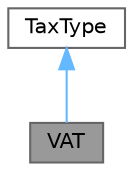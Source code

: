digraph "VAT"
{
 // LATEX_PDF_SIZE
  bgcolor="transparent";
  edge [fontname=Helvetica,fontsize=10,labelfontname=Helvetica,labelfontsize=10];
  node [fontname=Helvetica,fontsize=10,shape=box,height=0.2,width=0.4];
  Node1 [id="Node000001",label="VAT",height=0.2,width=0.4,color="gray40", fillcolor="grey60", style="filled", fontcolor="black",tooltip="A class that represents Value Added Tax (VAT)."];
  Node2 -> Node1 [id="edge1_Node000001_Node000002",dir="back",color="steelblue1",style="solid",tooltip=" "];
  Node2 [id="Node000002",label="TaxType",height=0.2,width=0.4,color="gray40", fillcolor="white", style="filled",URL="$classTaxType.html",tooltip="Represents a specific type of tax with a rate and type identifier."];
}
